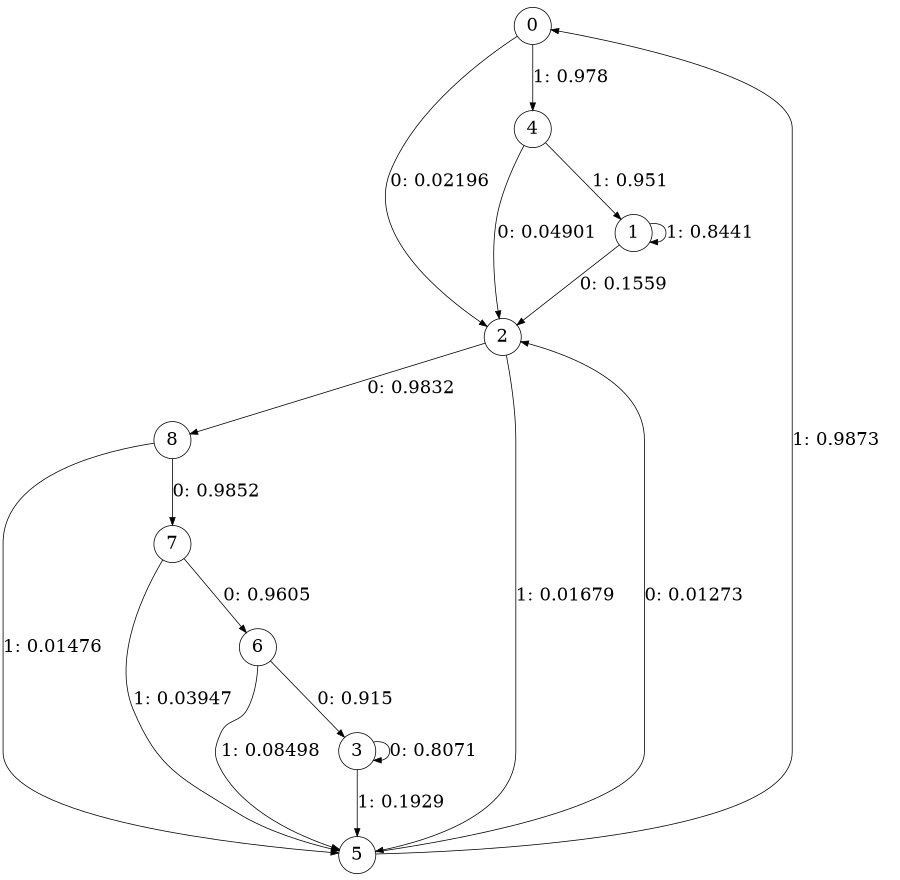digraph "ch3_random_short_L6" {
size = "6,8.5";
ratio = "fill";
node [shape = circle];
node [fontsize = 24];
edge [fontsize = 24];
0 -> 2 [label = "0: 0.02196  "];
0 -> 4 [label = "1: 0.978    "];
1 -> 2 [label = "0: 0.1559   "];
1 -> 1 [label = "1: 0.8441   "];
2 -> 8 [label = "0: 0.9832   "];
2 -> 5 [label = "1: 0.01679  "];
3 -> 3 [label = "0: 0.8071   "];
3 -> 5 [label = "1: 0.1929   "];
4 -> 2 [label = "0: 0.04901  "];
4 -> 1 [label = "1: 0.951    "];
5 -> 2 [label = "0: 0.01273  "];
5 -> 0 [label = "1: 0.9873   "];
6 -> 3 [label = "0: 0.915    "];
6 -> 5 [label = "1: 0.08498  "];
7 -> 6 [label = "0: 0.9605   "];
7 -> 5 [label = "1: 0.03947  "];
8 -> 7 [label = "0: 0.9852   "];
8 -> 5 [label = "1: 0.01476  "];
}